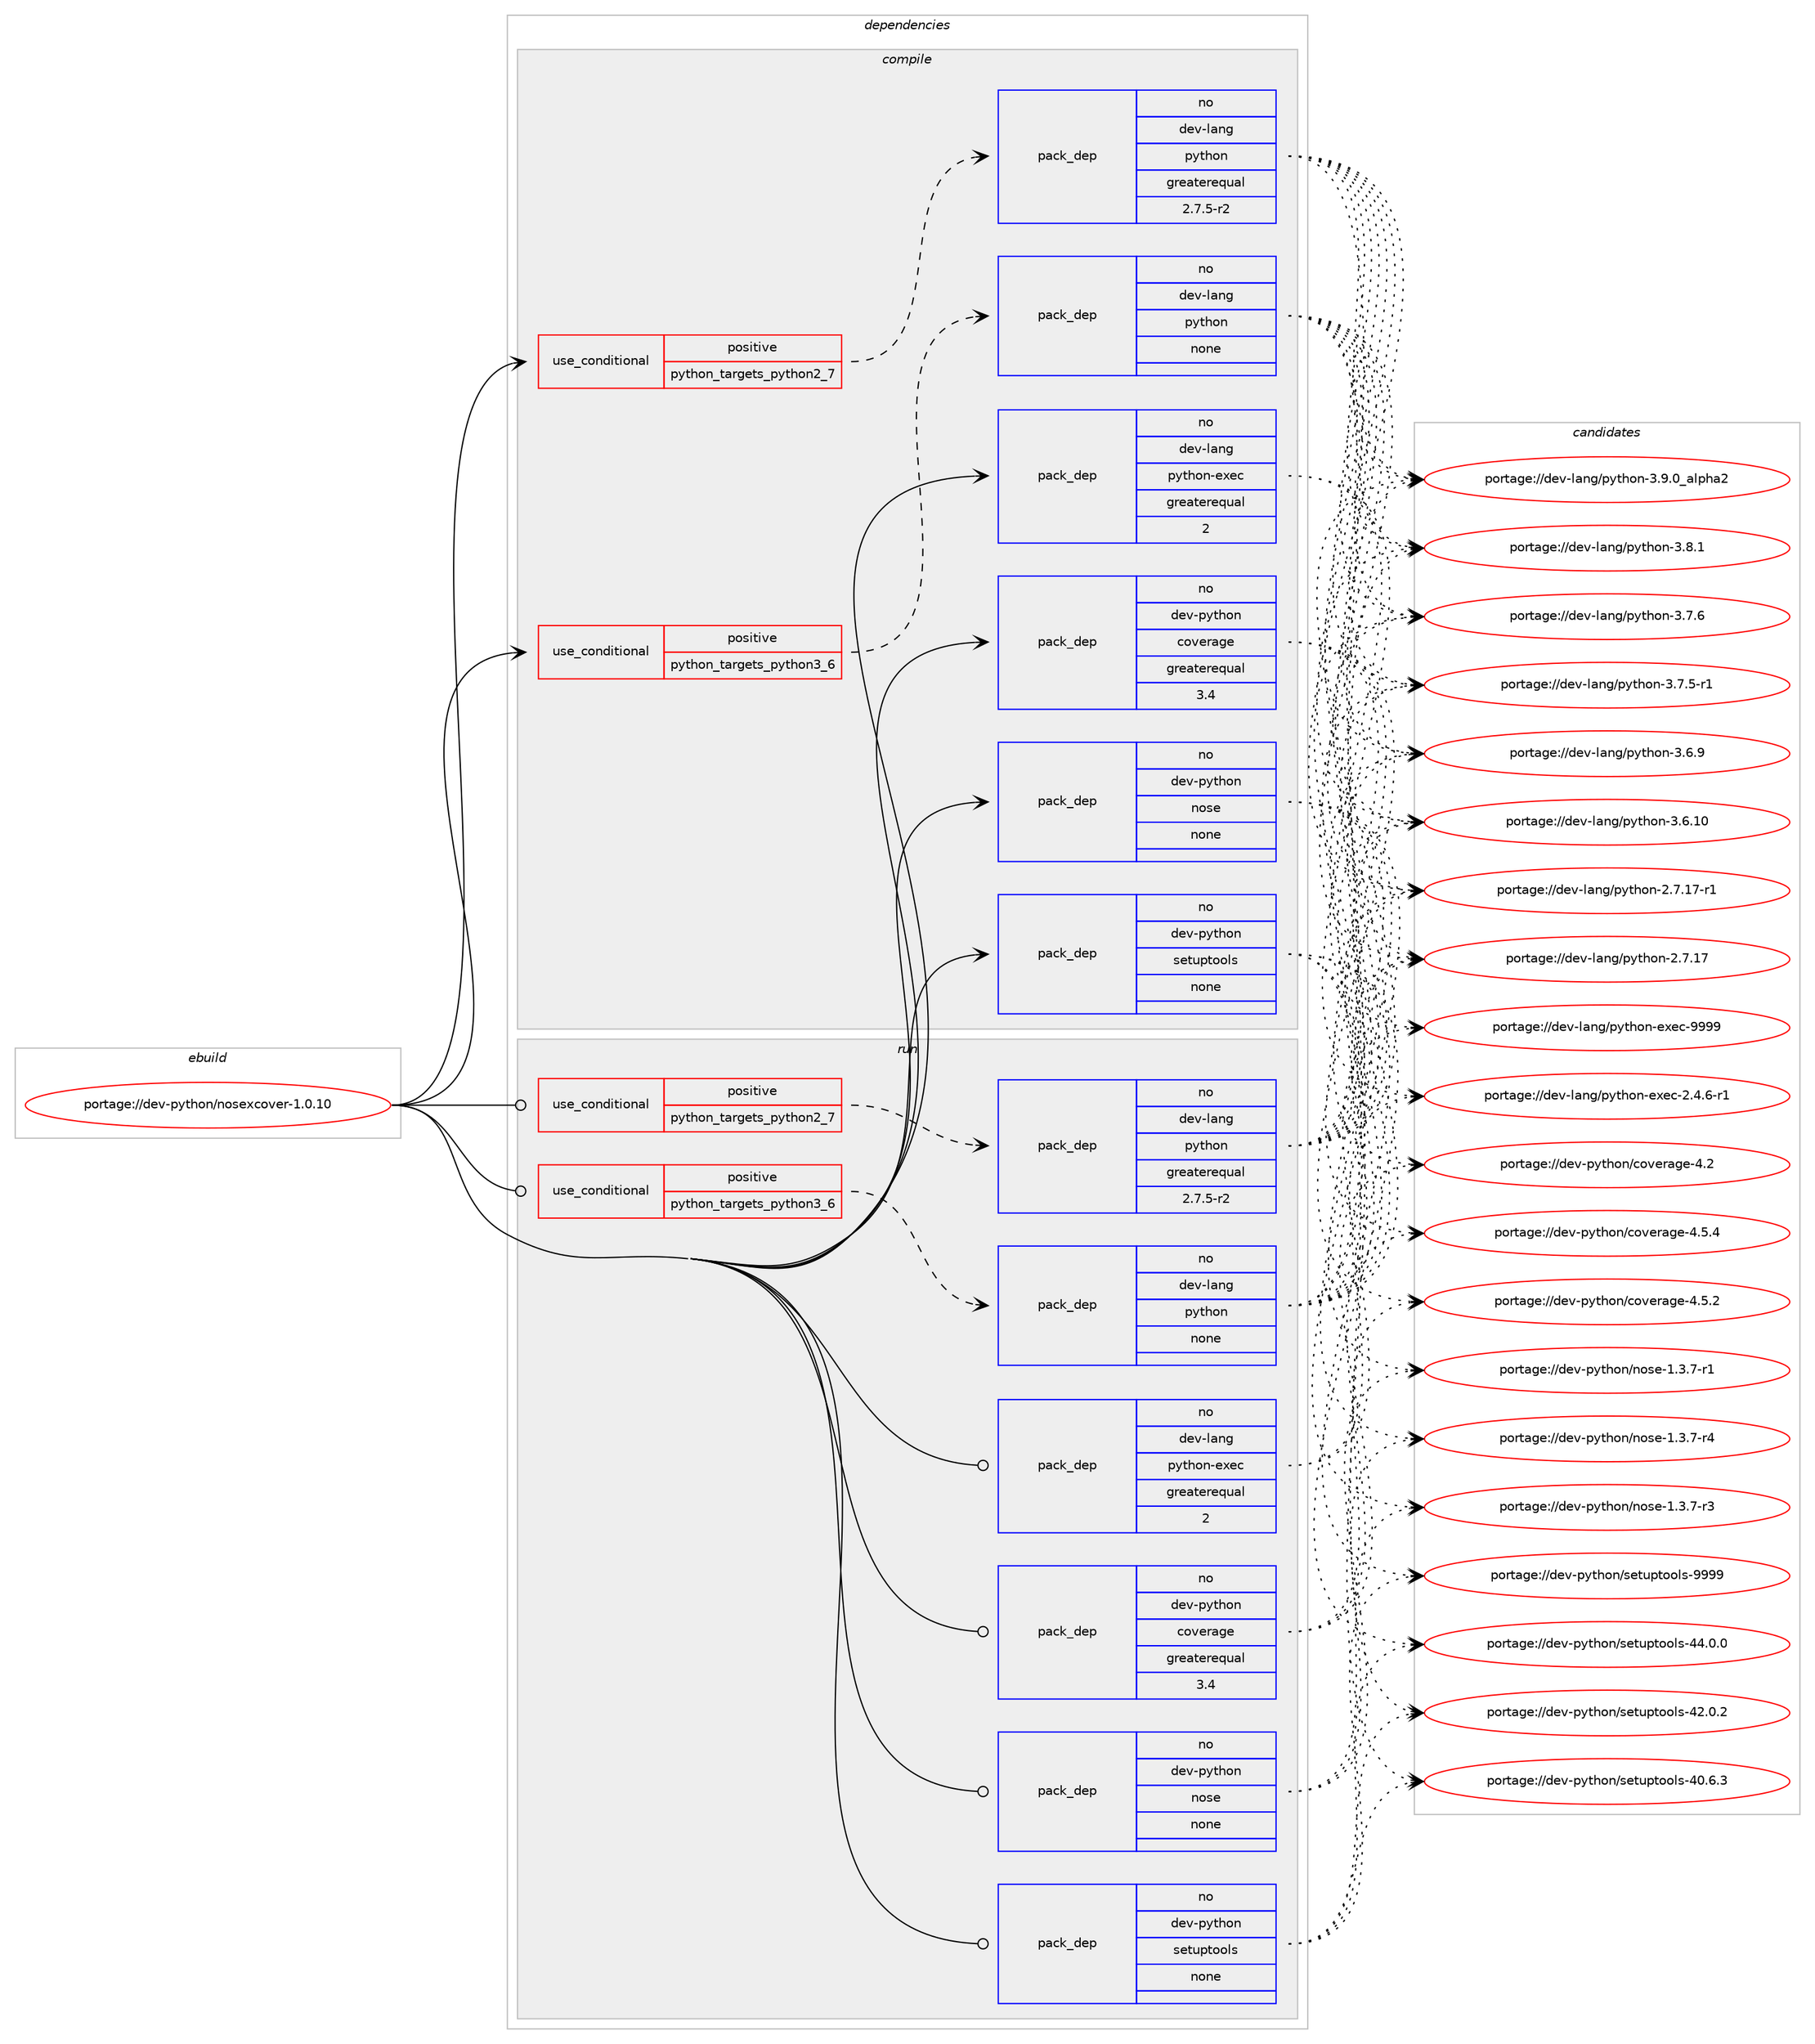 digraph prolog {

# *************
# Graph options
# *************

newrank=true;
concentrate=true;
compound=true;
graph [rankdir=LR,fontname=Helvetica,fontsize=10,ranksep=1.5];#, ranksep=2.5, nodesep=0.2];
edge  [arrowhead=vee];
node  [fontname=Helvetica,fontsize=10];

# **********
# The ebuild
# **********

subgraph cluster_leftcol {
color=gray;
rank=same;
label=<<i>ebuild</i>>;
id [label="portage://dev-python/nosexcover-1.0.10", color=red, width=4, href="../dev-python/nosexcover-1.0.10.svg"];
}

# ****************
# The dependencies
# ****************

subgraph cluster_midcol {
color=gray;
label=<<i>dependencies</i>>;
subgraph cluster_compile {
fillcolor="#eeeeee";
style=filled;
label=<<i>compile</i>>;
subgraph cond112197 {
dependency448001 [label=<<TABLE BORDER="0" CELLBORDER="1" CELLSPACING="0" CELLPADDING="4"><TR><TD ROWSPAN="3" CELLPADDING="10">use_conditional</TD></TR><TR><TD>positive</TD></TR><TR><TD>python_targets_python2_7</TD></TR></TABLE>>, shape=none, color=red];
subgraph pack330829 {
dependency448002 [label=<<TABLE BORDER="0" CELLBORDER="1" CELLSPACING="0" CELLPADDING="4" WIDTH="220"><TR><TD ROWSPAN="6" CELLPADDING="30">pack_dep</TD></TR><TR><TD WIDTH="110">no</TD></TR><TR><TD>dev-lang</TD></TR><TR><TD>python</TD></TR><TR><TD>greaterequal</TD></TR><TR><TD>2.7.5-r2</TD></TR></TABLE>>, shape=none, color=blue];
}
dependency448001:e -> dependency448002:w [weight=20,style="dashed",arrowhead="vee"];
}
id:e -> dependency448001:w [weight=20,style="solid",arrowhead="vee"];
subgraph cond112198 {
dependency448003 [label=<<TABLE BORDER="0" CELLBORDER="1" CELLSPACING="0" CELLPADDING="4"><TR><TD ROWSPAN="3" CELLPADDING="10">use_conditional</TD></TR><TR><TD>positive</TD></TR><TR><TD>python_targets_python3_6</TD></TR></TABLE>>, shape=none, color=red];
subgraph pack330830 {
dependency448004 [label=<<TABLE BORDER="0" CELLBORDER="1" CELLSPACING="0" CELLPADDING="4" WIDTH="220"><TR><TD ROWSPAN="6" CELLPADDING="30">pack_dep</TD></TR><TR><TD WIDTH="110">no</TD></TR><TR><TD>dev-lang</TD></TR><TR><TD>python</TD></TR><TR><TD>none</TD></TR><TR><TD></TD></TR></TABLE>>, shape=none, color=blue];
}
dependency448003:e -> dependency448004:w [weight=20,style="dashed",arrowhead="vee"];
}
id:e -> dependency448003:w [weight=20,style="solid",arrowhead="vee"];
subgraph pack330831 {
dependency448005 [label=<<TABLE BORDER="0" CELLBORDER="1" CELLSPACING="0" CELLPADDING="4" WIDTH="220"><TR><TD ROWSPAN="6" CELLPADDING="30">pack_dep</TD></TR><TR><TD WIDTH="110">no</TD></TR><TR><TD>dev-lang</TD></TR><TR><TD>python-exec</TD></TR><TR><TD>greaterequal</TD></TR><TR><TD>2</TD></TR></TABLE>>, shape=none, color=blue];
}
id:e -> dependency448005:w [weight=20,style="solid",arrowhead="vee"];
subgraph pack330832 {
dependency448006 [label=<<TABLE BORDER="0" CELLBORDER="1" CELLSPACING="0" CELLPADDING="4" WIDTH="220"><TR><TD ROWSPAN="6" CELLPADDING="30">pack_dep</TD></TR><TR><TD WIDTH="110">no</TD></TR><TR><TD>dev-python</TD></TR><TR><TD>coverage</TD></TR><TR><TD>greaterequal</TD></TR><TR><TD>3.4</TD></TR></TABLE>>, shape=none, color=blue];
}
id:e -> dependency448006:w [weight=20,style="solid",arrowhead="vee"];
subgraph pack330833 {
dependency448007 [label=<<TABLE BORDER="0" CELLBORDER="1" CELLSPACING="0" CELLPADDING="4" WIDTH="220"><TR><TD ROWSPAN="6" CELLPADDING="30">pack_dep</TD></TR><TR><TD WIDTH="110">no</TD></TR><TR><TD>dev-python</TD></TR><TR><TD>nose</TD></TR><TR><TD>none</TD></TR><TR><TD></TD></TR></TABLE>>, shape=none, color=blue];
}
id:e -> dependency448007:w [weight=20,style="solid",arrowhead="vee"];
subgraph pack330834 {
dependency448008 [label=<<TABLE BORDER="0" CELLBORDER="1" CELLSPACING="0" CELLPADDING="4" WIDTH="220"><TR><TD ROWSPAN="6" CELLPADDING="30">pack_dep</TD></TR><TR><TD WIDTH="110">no</TD></TR><TR><TD>dev-python</TD></TR><TR><TD>setuptools</TD></TR><TR><TD>none</TD></TR><TR><TD></TD></TR></TABLE>>, shape=none, color=blue];
}
id:e -> dependency448008:w [weight=20,style="solid",arrowhead="vee"];
}
subgraph cluster_compileandrun {
fillcolor="#eeeeee";
style=filled;
label=<<i>compile and run</i>>;
}
subgraph cluster_run {
fillcolor="#eeeeee";
style=filled;
label=<<i>run</i>>;
subgraph cond112199 {
dependency448009 [label=<<TABLE BORDER="0" CELLBORDER="1" CELLSPACING="0" CELLPADDING="4"><TR><TD ROWSPAN="3" CELLPADDING="10">use_conditional</TD></TR><TR><TD>positive</TD></TR><TR><TD>python_targets_python2_7</TD></TR></TABLE>>, shape=none, color=red];
subgraph pack330835 {
dependency448010 [label=<<TABLE BORDER="0" CELLBORDER="1" CELLSPACING="0" CELLPADDING="4" WIDTH="220"><TR><TD ROWSPAN="6" CELLPADDING="30">pack_dep</TD></TR><TR><TD WIDTH="110">no</TD></TR><TR><TD>dev-lang</TD></TR><TR><TD>python</TD></TR><TR><TD>greaterequal</TD></TR><TR><TD>2.7.5-r2</TD></TR></TABLE>>, shape=none, color=blue];
}
dependency448009:e -> dependency448010:w [weight=20,style="dashed",arrowhead="vee"];
}
id:e -> dependency448009:w [weight=20,style="solid",arrowhead="odot"];
subgraph cond112200 {
dependency448011 [label=<<TABLE BORDER="0" CELLBORDER="1" CELLSPACING="0" CELLPADDING="4"><TR><TD ROWSPAN="3" CELLPADDING="10">use_conditional</TD></TR><TR><TD>positive</TD></TR><TR><TD>python_targets_python3_6</TD></TR></TABLE>>, shape=none, color=red];
subgraph pack330836 {
dependency448012 [label=<<TABLE BORDER="0" CELLBORDER="1" CELLSPACING="0" CELLPADDING="4" WIDTH="220"><TR><TD ROWSPAN="6" CELLPADDING="30">pack_dep</TD></TR><TR><TD WIDTH="110">no</TD></TR><TR><TD>dev-lang</TD></TR><TR><TD>python</TD></TR><TR><TD>none</TD></TR><TR><TD></TD></TR></TABLE>>, shape=none, color=blue];
}
dependency448011:e -> dependency448012:w [weight=20,style="dashed",arrowhead="vee"];
}
id:e -> dependency448011:w [weight=20,style="solid",arrowhead="odot"];
subgraph pack330837 {
dependency448013 [label=<<TABLE BORDER="0" CELLBORDER="1" CELLSPACING="0" CELLPADDING="4" WIDTH="220"><TR><TD ROWSPAN="6" CELLPADDING="30">pack_dep</TD></TR><TR><TD WIDTH="110">no</TD></TR><TR><TD>dev-lang</TD></TR><TR><TD>python-exec</TD></TR><TR><TD>greaterequal</TD></TR><TR><TD>2</TD></TR></TABLE>>, shape=none, color=blue];
}
id:e -> dependency448013:w [weight=20,style="solid",arrowhead="odot"];
subgraph pack330838 {
dependency448014 [label=<<TABLE BORDER="0" CELLBORDER="1" CELLSPACING="0" CELLPADDING="4" WIDTH="220"><TR><TD ROWSPAN="6" CELLPADDING="30">pack_dep</TD></TR><TR><TD WIDTH="110">no</TD></TR><TR><TD>dev-python</TD></TR><TR><TD>coverage</TD></TR><TR><TD>greaterequal</TD></TR><TR><TD>3.4</TD></TR></TABLE>>, shape=none, color=blue];
}
id:e -> dependency448014:w [weight=20,style="solid",arrowhead="odot"];
subgraph pack330839 {
dependency448015 [label=<<TABLE BORDER="0" CELLBORDER="1" CELLSPACING="0" CELLPADDING="4" WIDTH="220"><TR><TD ROWSPAN="6" CELLPADDING="30">pack_dep</TD></TR><TR><TD WIDTH="110">no</TD></TR><TR><TD>dev-python</TD></TR><TR><TD>nose</TD></TR><TR><TD>none</TD></TR><TR><TD></TD></TR></TABLE>>, shape=none, color=blue];
}
id:e -> dependency448015:w [weight=20,style="solid",arrowhead="odot"];
subgraph pack330840 {
dependency448016 [label=<<TABLE BORDER="0" CELLBORDER="1" CELLSPACING="0" CELLPADDING="4" WIDTH="220"><TR><TD ROWSPAN="6" CELLPADDING="30">pack_dep</TD></TR><TR><TD WIDTH="110">no</TD></TR><TR><TD>dev-python</TD></TR><TR><TD>setuptools</TD></TR><TR><TD>none</TD></TR><TR><TD></TD></TR></TABLE>>, shape=none, color=blue];
}
id:e -> dependency448016:w [weight=20,style="solid",arrowhead="odot"];
}
}

# **************
# The candidates
# **************

subgraph cluster_choices {
rank=same;
color=gray;
label=<<i>candidates</i>>;

subgraph choice330829 {
color=black;
nodesep=1;
choice10010111845108971101034711212111610411111045514657464895971081121049750 [label="portage://dev-lang/python-3.9.0_alpha2", color=red, width=4,href="../dev-lang/python-3.9.0_alpha2.svg"];
choice100101118451089711010347112121116104111110455146564649 [label="portage://dev-lang/python-3.8.1", color=red, width=4,href="../dev-lang/python-3.8.1.svg"];
choice100101118451089711010347112121116104111110455146554654 [label="portage://dev-lang/python-3.7.6", color=red, width=4,href="../dev-lang/python-3.7.6.svg"];
choice1001011184510897110103471121211161041111104551465546534511449 [label="portage://dev-lang/python-3.7.5-r1", color=red, width=4,href="../dev-lang/python-3.7.5-r1.svg"];
choice100101118451089711010347112121116104111110455146544657 [label="portage://dev-lang/python-3.6.9", color=red, width=4,href="../dev-lang/python-3.6.9.svg"];
choice10010111845108971101034711212111610411111045514654464948 [label="portage://dev-lang/python-3.6.10", color=red, width=4,href="../dev-lang/python-3.6.10.svg"];
choice100101118451089711010347112121116104111110455046554649554511449 [label="portage://dev-lang/python-2.7.17-r1", color=red, width=4,href="../dev-lang/python-2.7.17-r1.svg"];
choice10010111845108971101034711212111610411111045504655464955 [label="portage://dev-lang/python-2.7.17", color=red, width=4,href="../dev-lang/python-2.7.17.svg"];
dependency448002:e -> choice10010111845108971101034711212111610411111045514657464895971081121049750:w [style=dotted,weight="100"];
dependency448002:e -> choice100101118451089711010347112121116104111110455146564649:w [style=dotted,weight="100"];
dependency448002:e -> choice100101118451089711010347112121116104111110455146554654:w [style=dotted,weight="100"];
dependency448002:e -> choice1001011184510897110103471121211161041111104551465546534511449:w [style=dotted,weight="100"];
dependency448002:e -> choice100101118451089711010347112121116104111110455146544657:w [style=dotted,weight="100"];
dependency448002:e -> choice10010111845108971101034711212111610411111045514654464948:w [style=dotted,weight="100"];
dependency448002:e -> choice100101118451089711010347112121116104111110455046554649554511449:w [style=dotted,weight="100"];
dependency448002:e -> choice10010111845108971101034711212111610411111045504655464955:w [style=dotted,weight="100"];
}
subgraph choice330830 {
color=black;
nodesep=1;
choice10010111845108971101034711212111610411111045514657464895971081121049750 [label="portage://dev-lang/python-3.9.0_alpha2", color=red, width=4,href="../dev-lang/python-3.9.0_alpha2.svg"];
choice100101118451089711010347112121116104111110455146564649 [label="portage://dev-lang/python-3.8.1", color=red, width=4,href="../dev-lang/python-3.8.1.svg"];
choice100101118451089711010347112121116104111110455146554654 [label="portage://dev-lang/python-3.7.6", color=red, width=4,href="../dev-lang/python-3.7.6.svg"];
choice1001011184510897110103471121211161041111104551465546534511449 [label="portage://dev-lang/python-3.7.5-r1", color=red, width=4,href="../dev-lang/python-3.7.5-r1.svg"];
choice100101118451089711010347112121116104111110455146544657 [label="portage://dev-lang/python-3.6.9", color=red, width=4,href="../dev-lang/python-3.6.9.svg"];
choice10010111845108971101034711212111610411111045514654464948 [label="portage://dev-lang/python-3.6.10", color=red, width=4,href="../dev-lang/python-3.6.10.svg"];
choice100101118451089711010347112121116104111110455046554649554511449 [label="portage://dev-lang/python-2.7.17-r1", color=red, width=4,href="../dev-lang/python-2.7.17-r1.svg"];
choice10010111845108971101034711212111610411111045504655464955 [label="portage://dev-lang/python-2.7.17", color=red, width=4,href="../dev-lang/python-2.7.17.svg"];
dependency448004:e -> choice10010111845108971101034711212111610411111045514657464895971081121049750:w [style=dotted,weight="100"];
dependency448004:e -> choice100101118451089711010347112121116104111110455146564649:w [style=dotted,weight="100"];
dependency448004:e -> choice100101118451089711010347112121116104111110455146554654:w [style=dotted,weight="100"];
dependency448004:e -> choice1001011184510897110103471121211161041111104551465546534511449:w [style=dotted,weight="100"];
dependency448004:e -> choice100101118451089711010347112121116104111110455146544657:w [style=dotted,weight="100"];
dependency448004:e -> choice10010111845108971101034711212111610411111045514654464948:w [style=dotted,weight="100"];
dependency448004:e -> choice100101118451089711010347112121116104111110455046554649554511449:w [style=dotted,weight="100"];
dependency448004:e -> choice10010111845108971101034711212111610411111045504655464955:w [style=dotted,weight="100"];
}
subgraph choice330831 {
color=black;
nodesep=1;
choice10010111845108971101034711212111610411111045101120101994557575757 [label="portage://dev-lang/python-exec-9999", color=red, width=4,href="../dev-lang/python-exec-9999.svg"];
choice10010111845108971101034711212111610411111045101120101994550465246544511449 [label="portage://dev-lang/python-exec-2.4.6-r1", color=red, width=4,href="../dev-lang/python-exec-2.4.6-r1.svg"];
dependency448005:e -> choice10010111845108971101034711212111610411111045101120101994557575757:w [style=dotted,weight="100"];
dependency448005:e -> choice10010111845108971101034711212111610411111045101120101994550465246544511449:w [style=dotted,weight="100"];
}
subgraph choice330832 {
color=black;
nodesep=1;
choice10010111845112121116104111110479911111810111497103101455246534652 [label="portage://dev-python/coverage-4.5.4", color=red, width=4,href="../dev-python/coverage-4.5.4.svg"];
choice10010111845112121116104111110479911111810111497103101455246534650 [label="portage://dev-python/coverage-4.5.2", color=red, width=4,href="../dev-python/coverage-4.5.2.svg"];
choice1001011184511212111610411111047991111181011149710310145524650 [label="portage://dev-python/coverage-4.2", color=red, width=4,href="../dev-python/coverage-4.2.svg"];
dependency448006:e -> choice10010111845112121116104111110479911111810111497103101455246534652:w [style=dotted,weight="100"];
dependency448006:e -> choice10010111845112121116104111110479911111810111497103101455246534650:w [style=dotted,weight="100"];
dependency448006:e -> choice1001011184511212111610411111047991111181011149710310145524650:w [style=dotted,weight="100"];
}
subgraph choice330833 {
color=black;
nodesep=1;
choice10010111845112121116104111110471101111151014549465146554511452 [label="portage://dev-python/nose-1.3.7-r4", color=red, width=4,href="../dev-python/nose-1.3.7-r4.svg"];
choice10010111845112121116104111110471101111151014549465146554511451 [label="portage://dev-python/nose-1.3.7-r3", color=red, width=4,href="../dev-python/nose-1.3.7-r3.svg"];
choice10010111845112121116104111110471101111151014549465146554511449 [label="portage://dev-python/nose-1.3.7-r1", color=red, width=4,href="../dev-python/nose-1.3.7-r1.svg"];
dependency448007:e -> choice10010111845112121116104111110471101111151014549465146554511452:w [style=dotted,weight="100"];
dependency448007:e -> choice10010111845112121116104111110471101111151014549465146554511451:w [style=dotted,weight="100"];
dependency448007:e -> choice10010111845112121116104111110471101111151014549465146554511449:w [style=dotted,weight="100"];
}
subgraph choice330834 {
color=black;
nodesep=1;
choice10010111845112121116104111110471151011161171121161111111081154557575757 [label="portage://dev-python/setuptools-9999", color=red, width=4,href="../dev-python/setuptools-9999.svg"];
choice100101118451121211161041111104711510111611711211611111110811545525246484648 [label="portage://dev-python/setuptools-44.0.0", color=red, width=4,href="../dev-python/setuptools-44.0.0.svg"];
choice100101118451121211161041111104711510111611711211611111110811545525046484650 [label="portage://dev-python/setuptools-42.0.2", color=red, width=4,href="../dev-python/setuptools-42.0.2.svg"];
choice100101118451121211161041111104711510111611711211611111110811545524846544651 [label="portage://dev-python/setuptools-40.6.3", color=red, width=4,href="../dev-python/setuptools-40.6.3.svg"];
dependency448008:e -> choice10010111845112121116104111110471151011161171121161111111081154557575757:w [style=dotted,weight="100"];
dependency448008:e -> choice100101118451121211161041111104711510111611711211611111110811545525246484648:w [style=dotted,weight="100"];
dependency448008:e -> choice100101118451121211161041111104711510111611711211611111110811545525046484650:w [style=dotted,weight="100"];
dependency448008:e -> choice100101118451121211161041111104711510111611711211611111110811545524846544651:w [style=dotted,weight="100"];
}
subgraph choice330835 {
color=black;
nodesep=1;
choice10010111845108971101034711212111610411111045514657464895971081121049750 [label="portage://dev-lang/python-3.9.0_alpha2", color=red, width=4,href="../dev-lang/python-3.9.0_alpha2.svg"];
choice100101118451089711010347112121116104111110455146564649 [label="portage://dev-lang/python-3.8.1", color=red, width=4,href="../dev-lang/python-3.8.1.svg"];
choice100101118451089711010347112121116104111110455146554654 [label="portage://dev-lang/python-3.7.6", color=red, width=4,href="../dev-lang/python-3.7.6.svg"];
choice1001011184510897110103471121211161041111104551465546534511449 [label="portage://dev-lang/python-3.7.5-r1", color=red, width=4,href="../dev-lang/python-3.7.5-r1.svg"];
choice100101118451089711010347112121116104111110455146544657 [label="portage://dev-lang/python-3.6.9", color=red, width=4,href="../dev-lang/python-3.6.9.svg"];
choice10010111845108971101034711212111610411111045514654464948 [label="portage://dev-lang/python-3.6.10", color=red, width=4,href="../dev-lang/python-3.6.10.svg"];
choice100101118451089711010347112121116104111110455046554649554511449 [label="portage://dev-lang/python-2.7.17-r1", color=red, width=4,href="../dev-lang/python-2.7.17-r1.svg"];
choice10010111845108971101034711212111610411111045504655464955 [label="portage://dev-lang/python-2.7.17", color=red, width=4,href="../dev-lang/python-2.7.17.svg"];
dependency448010:e -> choice10010111845108971101034711212111610411111045514657464895971081121049750:w [style=dotted,weight="100"];
dependency448010:e -> choice100101118451089711010347112121116104111110455146564649:w [style=dotted,weight="100"];
dependency448010:e -> choice100101118451089711010347112121116104111110455146554654:w [style=dotted,weight="100"];
dependency448010:e -> choice1001011184510897110103471121211161041111104551465546534511449:w [style=dotted,weight="100"];
dependency448010:e -> choice100101118451089711010347112121116104111110455146544657:w [style=dotted,weight="100"];
dependency448010:e -> choice10010111845108971101034711212111610411111045514654464948:w [style=dotted,weight="100"];
dependency448010:e -> choice100101118451089711010347112121116104111110455046554649554511449:w [style=dotted,weight="100"];
dependency448010:e -> choice10010111845108971101034711212111610411111045504655464955:w [style=dotted,weight="100"];
}
subgraph choice330836 {
color=black;
nodesep=1;
choice10010111845108971101034711212111610411111045514657464895971081121049750 [label="portage://dev-lang/python-3.9.0_alpha2", color=red, width=4,href="../dev-lang/python-3.9.0_alpha2.svg"];
choice100101118451089711010347112121116104111110455146564649 [label="portage://dev-lang/python-3.8.1", color=red, width=4,href="../dev-lang/python-3.8.1.svg"];
choice100101118451089711010347112121116104111110455146554654 [label="portage://dev-lang/python-3.7.6", color=red, width=4,href="../dev-lang/python-3.7.6.svg"];
choice1001011184510897110103471121211161041111104551465546534511449 [label="portage://dev-lang/python-3.7.5-r1", color=red, width=4,href="../dev-lang/python-3.7.5-r1.svg"];
choice100101118451089711010347112121116104111110455146544657 [label="portage://dev-lang/python-3.6.9", color=red, width=4,href="../dev-lang/python-3.6.9.svg"];
choice10010111845108971101034711212111610411111045514654464948 [label="portage://dev-lang/python-3.6.10", color=red, width=4,href="../dev-lang/python-3.6.10.svg"];
choice100101118451089711010347112121116104111110455046554649554511449 [label="portage://dev-lang/python-2.7.17-r1", color=red, width=4,href="../dev-lang/python-2.7.17-r1.svg"];
choice10010111845108971101034711212111610411111045504655464955 [label="portage://dev-lang/python-2.7.17", color=red, width=4,href="../dev-lang/python-2.7.17.svg"];
dependency448012:e -> choice10010111845108971101034711212111610411111045514657464895971081121049750:w [style=dotted,weight="100"];
dependency448012:e -> choice100101118451089711010347112121116104111110455146564649:w [style=dotted,weight="100"];
dependency448012:e -> choice100101118451089711010347112121116104111110455146554654:w [style=dotted,weight="100"];
dependency448012:e -> choice1001011184510897110103471121211161041111104551465546534511449:w [style=dotted,weight="100"];
dependency448012:e -> choice100101118451089711010347112121116104111110455146544657:w [style=dotted,weight="100"];
dependency448012:e -> choice10010111845108971101034711212111610411111045514654464948:w [style=dotted,weight="100"];
dependency448012:e -> choice100101118451089711010347112121116104111110455046554649554511449:w [style=dotted,weight="100"];
dependency448012:e -> choice10010111845108971101034711212111610411111045504655464955:w [style=dotted,weight="100"];
}
subgraph choice330837 {
color=black;
nodesep=1;
choice10010111845108971101034711212111610411111045101120101994557575757 [label="portage://dev-lang/python-exec-9999", color=red, width=4,href="../dev-lang/python-exec-9999.svg"];
choice10010111845108971101034711212111610411111045101120101994550465246544511449 [label="portage://dev-lang/python-exec-2.4.6-r1", color=red, width=4,href="../dev-lang/python-exec-2.4.6-r1.svg"];
dependency448013:e -> choice10010111845108971101034711212111610411111045101120101994557575757:w [style=dotted,weight="100"];
dependency448013:e -> choice10010111845108971101034711212111610411111045101120101994550465246544511449:w [style=dotted,weight="100"];
}
subgraph choice330838 {
color=black;
nodesep=1;
choice10010111845112121116104111110479911111810111497103101455246534652 [label="portage://dev-python/coverage-4.5.4", color=red, width=4,href="../dev-python/coverage-4.5.4.svg"];
choice10010111845112121116104111110479911111810111497103101455246534650 [label="portage://dev-python/coverage-4.5.2", color=red, width=4,href="../dev-python/coverage-4.5.2.svg"];
choice1001011184511212111610411111047991111181011149710310145524650 [label="portage://dev-python/coverage-4.2", color=red, width=4,href="../dev-python/coverage-4.2.svg"];
dependency448014:e -> choice10010111845112121116104111110479911111810111497103101455246534652:w [style=dotted,weight="100"];
dependency448014:e -> choice10010111845112121116104111110479911111810111497103101455246534650:w [style=dotted,weight="100"];
dependency448014:e -> choice1001011184511212111610411111047991111181011149710310145524650:w [style=dotted,weight="100"];
}
subgraph choice330839 {
color=black;
nodesep=1;
choice10010111845112121116104111110471101111151014549465146554511452 [label="portage://dev-python/nose-1.3.7-r4", color=red, width=4,href="../dev-python/nose-1.3.7-r4.svg"];
choice10010111845112121116104111110471101111151014549465146554511451 [label="portage://dev-python/nose-1.3.7-r3", color=red, width=4,href="../dev-python/nose-1.3.7-r3.svg"];
choice10010111845112121116104111110471101111151014549465146554511449 [label="portage://dev-python/nose-1.3.7-r1", color=red, width=4,href="../dev-python/nose-1.3.7-r1.svg"];
dependency448015:e -> choice10010111845112121116104111110471101111151014549465146554511452:w [style=dotted,weight="100"];
dependency448015:e -> choice10010111845112121116104111110471101111151014549465146554511451:w [style=dotted,weight="100"];
dependency448015:e -> choice10010111845112121116104111110471101111151014549465146554511449:w [style=dotted,weight="100"];
}
subgraph choice330840 {
color=black;
nodesep=1;
choice10010111845112121116104111110471151011161171121161111111081154557575757 [label="portage://dev-python/setuptools-9999", color=red, width=4,href="../dev-python/setuptools-9999.svg"];
choice100101118451121211161041111104711510111611711211611111110811545525246484648 [label="portage://dev-python/setuptools-44.0.0", color=red, width=4,href="../dev-python/setuptools-44.0.0.svg"];
choice100101118451121211161041111104711510111611711211611111110811545525046484650 [label="portage://dev-python/setuptools-42.0.2", color=red, width=4,href="../dev-python/setuptools-42.0.2.svg"];
choice100101118451121211161041111104711510111611711211611111110811545524846544651 [label="portage://dev-python/setuptools-40.6.3", color=red, width=4,href="../dev-python/setuptools-40.6.3.svg"];
dependency448016:e -> choice10010111845112121116104111110471151011161171121161111111081154557575757:w [style=dotted,weight="100"];
dependency448016:e -> choice100101118451121211161041111104711510111611711211611111110811545525246484648:w [style=dotted,weight="100"];
dependency448016:e -> choice100101118451121211161041111104711510111611711211611111110811545525046484650:w [style=dotted,weight="100"];
dependency448016:e -> choice100101118451121211161041111104711510111611711211611111110811545524846544651:w [style=dotted,weight="100"];
}
}

}
